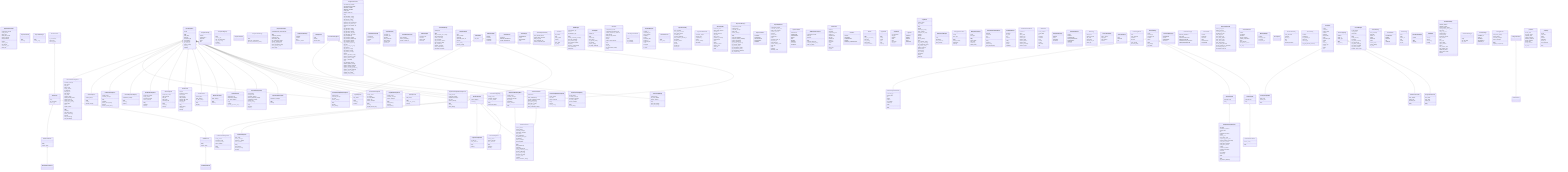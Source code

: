 classDiagram
    %% Container for all application services with dependency injection
    class ApplicationContainer {
        %% compression_service: CompressionService
        +compression_service
        %% config_service: ConfigurationService
        +config_service
        %% data_saver: DataSaver
        +data_saver
        %% email_alert_service: EmailAlertService
        +email_alert_service
        %% sensor_manager: SensorManager
        +sensor_manager
        %% web_application: 'WebApplication'
        +web_application
        %% create: Create application container with all services
        +create()
        %% create_sync: Synchronous factory for NiceGUI compatibility
        +create_sync()
        %% get_status: Get status of all services
        +get_status()
        %% shutdown_sync: Synchronous shutdown for cleanup
        +shutdown_sync()
        %% start_gui: Start NiceGUI application (synchronous)
        +start_gui()
    }
    %% Arduino TC Board sensor implementation
    class ArduinoTCSensor {
        +__init__()
        +sensor_type()
    }
    %% Token-bucket limiter with fairness & burst control.
    class AsyncRateLimiter {
        +__init__()
        +release()
    }
    %% Structured Task manager providing handles and graceful shutdown.
    class AsyncTaskManager {
        +__init__()
        %% create_task: Schedule *coro* and return a :class:`TaskHandle`.
        +create_task()
    }
    %% Base class for all UI components
    class BaseComponent {
        %% config: = config
        +config
        +__init__()
        %% add_child: Add a child component
        +add_child()
        %% cleanup: Cleanup component resources
        +cleanup()
        %% component_id: Get component ID
        +component_id()
        %% get_children: Get all child components
        +get_children()
        %% get_element: Get the rendered element, rendering if necessary
        +get_element()
        %% is_rendered: Check if component has been rendered
        +is_rendered()
        %% remove_child: Remove a child component
        +remove_child()
        %% render: Render the component and return NiceGUI element
        +render()
        %% update: Update component with new data
        +update()
    }
    %% Common functionality shared by sensor implementations.
    class BaseSensor {
        +__init__()
        %% is_connected: Return True if a connection object exists and the sensor is marked connected.
        +is_connected()
        %% sensor_id: Return the configured sensor id.
        +sensor_id()
    }
    %% Controller that captures frames from a camera using cv2.VideoCapture.
    class CameraCaptureController {
        %% controller_type: = ControllerType.CUSTOM
        +controller_type
        %% device_index: = cam_cfg.get('device_index', self.device_index)
        +device_index
        %% fps: = cam_cfg.get('fps', self.fps)
        +fps
        %% height: = params.get('height')
        +height
        %% rotation: = cam_cfg.get('rotation', self.rotation)
        +rotation
        %% uvc_settings: = params.get('uvc_settings', {})
        +uvc_settings
        %% webcam_id: = params.get('cam_id')
        +webcam_id
        %% width: = params.get('width')
        +width
        +__init__()
    }
    %% Component for displaying live camera stream with motion detection overlays.
    class CameraStreamComponent {
        %% controller_manager: = controller_manager
        +controller_manager
        %% fps_counter: = 0
        +fps_counter
        %% fps_label: = ui.label('FPS: --').classes('text-sm text-gray-600')
        +fps_label
        %% frame_count: = 0
        +frame_count
        %% image_element: = ui.image(self.stream_path).classes('border rounded').props('alt="Webcam stream"')
        +image_element
        %% is_streaming: = False
        +is_streaming
        %% last_fps_time: = time.time()
        +last_fps_time
        %% max_height: = max_height
        +max_height
        %% max_width: = max_width
        +max_width
        %% overlay_opacity: = 0.3
        +overlay_opacity
        %% show_bounding_boxes: = bool(overlay_options.get('bounding_boxes', True))
        +show_bounding_boxes
        %% show_frame_diff: = bool(overlay_options.get('frame_diff', False))
        +show_frame_diff
        %% show_motion_mask: = bool(overlay_options.get('motion_mask', False))
        +show_motion_mask
        %% show_motion_overlay: = bool(overlay_options.get('motion_overlay', True))
        +show_motion_overlay
        %% status_label: = ui.label('Stopped').classes('text-sm text-gray-600')
        +status_label
        %% timer: = None
        +timer
        %% update_interval: = update_interval
        +update_interval
        %% __init__: Initialize camera stream component.
        +__init__()
        %% cleanup: Clean up resources.
        +cleanup()
        %% get_latest_frame: Return the most recent processed frame.
        +get_latest_frame()
        %% pause_streaming: Pause/unpause the camera stream.
        +pause_streaming()
        %% render: Render the camera stream component.
        +render()
        %% start_streaming: Start the camera stream.
        +start_streaming()
        %% stop_streaming: Stop the camera stream.
        +stop_streaming()
    }
    %% Mixin providing a standard :py:meth:`_cancel` implementation.
    class CancelableDialogMixin {
    }
    %% Reusable card component
    class CardComponent {
        %% content_factory: = new_content_factory
        +content_factory
        +__init__()
        %% render: Render card component
        +render()
        %% update_content: Update card content with new factory
        +update_content()
    }
    %% Configuration for a UI component
    class ComponentConfig {
        %% classes: str = ''
        +classes
        %% component_id: str
        +component_id
        %% properties: Dict[str, Any] = field(default_factory=dict)
        +properties
        %% styles: Dict[str, str] = field(default_factory=dict)
        +styles
        %% title: Optional[str] = None
        +title
    }
    %% Registry for managing UI components
    class ComponentRegistry {
        +__init__()
        %% cleanup_all: Clean up all components
        +cleanup_all()
        %% get_all_components: Get all registered components
        +get_all_components()
        %% get_component: Get component by ID
        +get_component()
        %% register: Register a component
        +register()
        %% unregister: Unregister a component
        +unregister()
    }
    %% Raised when compression operations fail
    class CompressionError {
    }
    %% Handle compression queue operations for DataManager.
    class CompressionManager {
        +__init__()
        +mark_for_compression()
        +process_compression_queue()
    }
    %% Service for compressing and rotating data files.
    class CompressionService {
        %% COMPRESSION_ALGORITHMS: = {'gzip': {'extension': '.gz', 'compressor': gzip.compress, 'decompressor': gzip.decompress, 'open_func': gzip.open}, 'bz2': {'extension': '.bz2', 'compressor': bz2.compress, 'decompressor': bz2.decompress, 'open_func': bz2.open}, 'lzma': {'extension': '.xz', 'compressor': lzma.compress, 'decompressor': lzma.decompress, 'open_func': lzma.open}, 'zip': {'extension': '.zip', 'compressor': None, 'decompressor': None, 'open_func': None}}
        +COMPRESSION_ALGORITHMS
        %% __init__: Initialize compression service with configuration from config service
        +__init__()
        %% compress_directory: Compress all files in a directory matching a pattern.
        +compress_directory()
        %% compress_file: Compress a single file using configured compression algorithm.
        +compress_file()
        %% decompress_file: Decompress a compressed file.
        +decompress_file()
        %% get_compression_stats: Get statistics about compressed files
        +get_compression_stats()
        %% perform_maintenance: Perform routine maintenance: rotation and cleanup
        +perform_maintenance()
        %% reload_configuration: Reload configuration from config service
        +reload_configuration()
        %% rotate_experiment_data: Rotate experiment data files based on configuration
        +rotate_experiment_data()
        %% rotate_general_data: Rotate general data files based on configuration.
        +rotate_general_data()
        %% rotate_logs: Rotate log files based on configuration
        +rotate_logs()
    }
    %% Configuration for compression operations
    class CompressionSettings {
        %% algorithm: str = 'gzip'
        +algorithm
        %% enabled: bool = True
        +enabled
        %% level: int = 5
        +level
        %% preserve_original: bool = False
        +preserve_original
    }
    %% Represents a configuration section
    class ConfigSection {
        %% data: Dict[str, Any]
        +data
        %% schema: Optional[Dict[str, Any]] = None
        +schema
        %% section_name: str
        +section_name
    }
    %% Raised when configuration operations fail
    class ConfigurationError {
    }
    %% Centralized configuration management with type safety, persistence and schema validation
    class ConfigurationService {
        %% ALGORITHM_SCHEMA: = {'type': 'object', 'properties': {'name': {'type': 'string'}, 'type': {'type': 'string', 'enum': ['smoothing', 'motion_detection', 'state_detection', 'filtering']}, 'enabled': {'type': 'boolean'}, 'settings': {'type': 'object'}}, 'required': ['name', 'type', 'enabled']}
        +ALGORITHM_SCHEMA
        %% CONTROLLER_SCHEMA: = {'type': 'object', 'properties': {'name': {'type': 'string'}, 'type': {'type': 'string', 'enum': ['reactor_state', 'motion_detection', 'camera_capture']}, 'interface': {'type': 'string', 'enum': ['usb_camera', 'network_camera', 'virtual']}, 'enabled': {'type': 'boolean'}, 'device_index': {'type': 'integer'}, 'ip_address': {'type': 'string'}, 'port': {'type': 'integer'}, 'parameters': {'type': 'object'}, 'settings': {'type': 'object'}, 'algorithm': {'type': 'array'}, 'state_output': {'type': 'array'}, 'show_on_dashboard': {'type': 'boolean'}, 'cam_id': {'type': 'string'}}, 'required': ['name', 'type', 'enabled'], 'allOf': [{'if': {'properties': {'interface': {'const': 'usb_camera'}}, 'required': ['interface']}, 'then': {'required': ['device_index']}}, {'if': {'properties': {'interface': {'const': 'network_camera'}}, 'required': ['interface']}, 'then': {'required': ['ip_address', 'port']}}]}
        +CONTROLLER_SCHEMA
        %% SENSOR_SCHEMA: = {'type': 'object', 'properties': {'name': {'type': 'string'}, 'type': {'type': 'string', 'enum': ['temperature', 'pressure', 'flow', 'level', 'ph']}, 'interface': {'type': 'string', 'enum': ['serial', 'usb', 'ethernet', 'modbus']}, 'enabled': {'type': 'boolean'}, 'source': {'type': 'string'}, 'port': {'type': 'string'}, 'channel': {'type': 'integer'}, 'address': {'type': 'string'}, 'baudrate': {'type': 'integer', 'default': 9600}, 'timeout': {'type': 'number', 'default': 2.0}, 'poll_interval_ms': {'type': 'integer'}, 'algorithm': {'type': 'array'}, 'state_output': {'type': 'array'}, 'show_on_dashboard': {'type': 'boolean'}}, 'required': ['name', 'type', 'interface', 'source', 'enabled'], 'allOf': [{'if': {'properties': {'interface': {'const': 'serial'}}, 'required': ['interface']}, 'then': {'required': ['port', 'channel']}}, {'if': {'properties': {'interface': {'const': 'modbus'}}, 'required': ['interface']}, 'then': {'required': ['port', 'address']}}]}
        +SENSOR_SCHEMA
        %% WEBCAM_SCHEMA: = {'type': 'object', 'properties': {'name': {'type': 'string'}, 'device_index': {'type': 'integer'}, 'resolution': {'type': 'array'}, 'fps': {'type': 'integer'}, 'rotation': {'type': 'integer', 'enum': [0, 90, 180, 270]}, 'uvc': {'type': 'object', 'properties': {'brightness': {'type': 'number'}, 'hue': {'type': 'number'}, 'contrast': {'type': 'number'}, 'saturation': {'type': 'number'}, 'sharpness': {'type': 'number'}, 'gamma': {'type': 'number'}, 'white_balance': {'type': 'number'}, 'white_balance_auto': {'type': 'boolean'}, 'gain': {'type': 'number'}, 'backlight_compensation': {'type': 'number'}, 'exposure': {'type': 'number'}, 'exposure_auto': {'type': 'boolean'}}, 'additionalProperties': False}, 'uvc_settings': {'type': 'object'}, 'webcam_id': {'type': 'string'}}, 'required': ['name', 'device_index']}
        +WEBCAM_SCHEMA
        %% config_path: = Path(config_path)
        +config_path
        %% default_config_path: = Path(default_config_path)
        +default_config_path
        +__init__()
        %% add_algorithm_config: Add a new algorithm configuration with validation
        +add_algorithm_config()
        %% add_controller_config: Add a new controller configuration with validation
        +add_controller_config()
        %% add_sensor_config: Add a new sensor configuration with validation
        +add_sensor_config()
        %% add_webcam_config: Add a new webcam configuration with validation
        +add_webcam_config()
        %% generate_next_controller_id: Return the next available controller ID.
        +generate_next_controller_id()
        %% generate_next_sensor_id: Return the next available sensor ID.
        +generate_next_sensor_id()
        %% generate_next_webcam_id: Return the next available webcam ID.
        +generate_next_webcam_id()
        %% get: Get configuration value by dot notation path
        +get()
        %% get_algorithm_config: Get configuration for a specific algorithm
        +get_algorithm_config()
        %% get_algorithm_configs: Get algorithm configs as list of (algorithm_id, config_dict), optionally filtered by algorithm_type
        +get_algorithm_configs()
        %% get_algorithm_settings: Get settings for a specific algorithm
        +get_algorithm_settings()
        %% get_algorithms_by_type: Get all algorithms of a specific type
        +get_algorithms_by_type()
        %% get_algorithms_for_entity: Get algorithm IDs referenced by a sensor or controller
        +get_algorithms_for_entity()
        %% get_configuration: Return the entire configuration cache as a dictionary
        +get_configuration()
        %% get_controller_configs: Get controller configs as list of (controller_id, config_dict), optionally filtered by interface_type
        +get_controller_configs()
        %% get_controller_parameters: Get parameters for a specific controller
        +get_controller_parameters()
        %% get_controller_settings: Get settings for a specific controller
        +get_controller_settings()
        %% get_dashboard_layout: Return stored dashboard layout configuration.
        +get_dashboard_layout()
        %% get_enabled_algorithms: Get all enabled algorithms
        +get_enabled_algorithms()
        %% get_ids: Get all IDs from a config section filtered by interface type.
        +get_ids()
        %% get_raw_config_as_json: Get raw configuration as JSON string
        +get_raw_config_as_json()
        %% get_section: Get raw configuration section value (dict, list, or other types)
        +get_section()
        %% get_sensor_configs: Get sensor configs as list of (sensor_id, config_dict), optionally filtered by interface_type
        +get_sensor_configs()
        %% get_webcam_config: Retrieve a specific webcam configuration by ID.
        +get_webcam_config()
        %% get_webcam_configs: Get webcam configs as list of (webcam_id, config_dict).
        +get_webcam_configs()
        %% reload: Reload configuration from files
        +reload()
        %% remove_algorithm_config: Remove algorithm configuration
        +remove_algorithm_config()
        %% remove_controller_config: Remove controller configuration
        +remove_controller_config()
        %% remove_sensor_config: Remove sensor configuration
        +remove_sensor_config()
        %% reset_to_defaults: Reset configuration to defaults
        +reset_to_defaults()
        %% set: Set configuration value by dot notation path
        +set()
        %% set_dashboard_layout: Persist dashboard layout configuration.
        +set_dashboard_layout()
        %% update_algorithm_config: Update existing algorithm configuration with validation
        +update_algorithm_config()
        %% update_algorithm_settings: Update settings for a specific algorithm
        +update_algorithm_settings()
        %% update_controller_config: Update existing controller configuration with validation
        +update_controller_config()
        %% update_controller_parameters: Update parameters for a specific controller
        +update_controller_parameters()
        %% update_controller_settings: Update settings for a specific controller
        +update_controller_settings()
        %% update_sensor_config: Update existing sensor configuration with validation
        +update_sensor_config()
        %% validate_all_configs: Validate all configurations and return errors by section
        +validate_all_configs()
        %% validate_sensor_config: Public wrapper for validating sensor configuration
        +validate_sensor_config()
    }
    %% Individual controller display card
    class ControllerCardComponent {
        %% config_service: = config_service
        +config_service
        %% controller_config: = controller_config
        +controller_config
        %% controller_manager: = controller_manager
        +controller_manager
        %% timer_attributes: = ['_update_timer']
        +timer_attributes
        +__init__()
        %% render: Render controller card
        +render()
    }
    %% Configuration for controller display cards
    class ControllerCardConfig {
        %% controller_id: str
        +controller_id
        %% controller_type: str
        +controller_type
        %% enabled: bool = True
        +enabled
        %% name: str
        +name
    }
    %% Configuration for a controller
    class ControllerConfig {
        %% controller_id: str
        +controller_id
        %% controller_type: str
        +controller_type
        %% enabled: bool = True
        +enabled
        %% input_controllers: List[str] = field(default_factory=list)
        +input_controllers
        %% input_sensors: List[str] = field(default_factory=list)
        +input_sensors
        %% output_name: Optional[str] = None
        +output_name
        %% parameters: Dict[str, Any] = field(default_factory=dict)
        +parameters
    }
    %% Dialog for creating new controllers with webcam settings.
    class ControllerConfigDialog {
        %% config_service: = config_service
        +config_service
        %% controller_manager: = controller_manager
        +controller_manager
        %% on_save_callback: = on_save_callback
        +on_save_callback
        +__init__()
        +show_add_dialog()
    }
    %% Represents a dependency between controllers
    class ControllerDependency {
        %% data_mapping: Optional[Dict[str, str]] = None Map output keys to input keys
        +data_mapping
        %% source_controller_id: str
        +source_controller_id
        %% target_controller_id: str
        +target_controller_id
    }
    %% Input data for controllers
    class ControllerInput {
        %% controller_data: Dict[str, Any] = field(default_factory=dict)
        +controller_data
        %% metadata: Dict[str, Any] = field(default_factory=dict)
        +metadata
        %% sensor_data: Dict[str, SensorReading] = field(default_factory=dict)
        +sensor_data
        %% timestamp: float = field(default_factory=time.time)
        +timestamp
    }
    %% Manages multiple controllers with dependency resolution and execution orchestration
    class ControllerManager {
        %% manager_id: = manager_id
        +manager_id
        +__init__()
        %% add_controller_from_config: Create and register a controller from configuration.
        +add_controller_from_config()
        %% add_dependency: Add a dependency between controllers
        +add_dependency()
        %% create_controller: Create a controller instance from configuration dict.
        +create_controller()
        %% get_controller: Get a specific controller by ID
        +get_controller()
        %% get_controller_outputs: Get latest outputs from all controllers
        +get_controller_outputs()
        %% get_controller_stats: Get comprehensive statistics for all controllers
        +get_controller_stats()
        %% list_controllers: Get list of all registered controller IDs
        +list_controllers()
        %% register_controller: Register a controller with the manager
        +register_controller()
        %% save_configuration: Save controller configuration to file
        +save_configuration()
        %% unregister_controller: Unregister a controller
        +unregister_controller()
    }
    %% Result from a controller processing stage
    class ControllerResult {
        %% data: Optional[T] = None
        +data
        %% error_message: Optional[str] = None
        +error_message
        %% metadata: Dict[str, Any] = field(default_factory=dict)
        +metadata
        %% processing_time_ms: Optional[float] = None
        +processing_time_ms
        %% success: bool
        +success
        %% error_result: Create an error result
        +error_result()
        %% success_result: Create a successful result
        +success_result()
    }
    %% Comprehensive 4-step controller setup wizard using NiceGUI stepper.
    class ControllerSetupWizardComponent {
        %% config_service: = config_service
        +config_service
        %% controller_manager: = controller_manager
        +controller_manager
        %% on_close: = on_close
        +on_close
        %% sensor_manager: = sensor_manager
        +sensor_manager
        +__init__()
        %% render: Render method required by BaseComponent.
        +render()
        %% show_dialog: Display the controller setup wizard in a dialog.
        +show_dialog()
    }
    %% Base class for controller stages following ProcessingStage pattern
    class ControllerStage {
        %% config: = config
        +config
        %% controller_id: = controller_id
        +controller_id
        %% controller_type: = ControllerType.CUSTOM
        +controller_type
        %% enabled: = config.enabled
        +enabled
        %% status: = ControllerStatus.STOPPED
        +status
        +__init__()
        %% get_output: Get the latest output from this controller
        +get_output()
        %% get_stats: Get controller statistics
        +get_stats()
    }
    %% Controller status enumeration
    class ControllerStatus {
        %% ERROR: = 'error'
        +ERROR
        %% PAUSED: = 'paused'
        +PAUSED
        %% RUNNING: = 'running'
        +RUNNING
        %% STOPPED: = 'stopped'
        +STOPPED
    }
    %% Types of controllers
    class ControllerType {
        %% CUSTOM: = 'custom'
        +CUSTOM
        %% MOTION_DETECTION: = 'motion_detection'
        +MOTION_DETECTION
        %% STATE_DERIVATION: = 'state_derivation'
        +STATE_DERIVATION
    }
    %% Main controllers component
    class ControllersComponent {
        %% config_service: = config_service
        +config_service
        %% controller_manager: = controller_manager
        +controller_manager
        +__init__()
        %% cleanup: Cleanup component
        +cleanup()
        %% pause_refresh_timer: Pause the automatic refresh timer.
        +pause_refresh_timer()
        %% render: Render controllers component
        +render()
        %% resume_refresh_timer: Resume the automatic refresh timer.
        +resume_refresh_timer()
    }
    %% Display component for the currently active experiment
    class CurrentExperimentDisplay {
        %% experiment_manager: = experiment_manager
        +experiment_manager
        +__init__()
        %% cleanup: Cleanup component resources
        +cleanup()
        %% render: Render current experiment display
        +render()
    }
    %% Main dashboard component
    class DashboardComponent {
        %% component_registry: = get_component_registry()
        +component_registry
        %% config_service: = config_service
        +config_service
        %% controller_manager: = controller_manager
        +controller_manager
        %% sensor_manager: = sensor_manager
        +sensor_manager
        +__init__()
        %% cleanup: Cleanup dashboard
        +cleanup()
        %% render: Render dashboard
        +render()
    }
    %% Categories of data managed by the system
    class DataCategory {
        %% EXPERIMENTS: = 'experiments'
        +EXPERIMENTS
        %% LOGS: = 'logs'
        +LOGS
        %% PROCESSED: = 'processed'
        +PROCESSED
        %% RAW: = 'raw'
        +RAW
    }
    %% Main data management component
    class DataComponent {
        %% component_config: = data_component_config or DataComponentConfig()
        +component_config
        %% data_manager: = data_manager
        +data_manager
        %% files_list: = DataFilesList(files_config, self.data_manager, self.component_config)
        +files_list
        %% filter_panel: = DataFilterPanel(filter_config, self.data_manager, self._on_filter_change)
        +filter_panel
        %% overview_card: = DataOverviewCard(overview_config, self.data_manager)
        +overview_card
        +__init__()
        %% cleanup: Cleanup component resources
        +cleanup()
        %% render: Render the complete data management interface
        +render()
    }
    %% Configuration for the data management component
    class DataComponentConfig {
        %% auto_refresh_interval: float = 5.0 seconds
        +auto_refresh_interval
        %% enable_bulk_operations: bool = True
        +enable_bulk_operations
        %% files_per_page: int = 50
        +files_per_page
        %% max_download_files: int = 100
        +max_download_files
        %% show_compressed_files: bool = True
        +show_compressed_files
    }
    %% Files list with pagination and selection
    class DataFilesList {
        %% all_files: List[FileMetadata] = []
        +all_files
        %% component_config: = component_config
        +component_config
        %% current_files: = filtered_files
        +current_files
        %% current_page: = 1
        +current_page
        %% data_manager: = data_manager
        +data_manager
        %% selected_file_paths: = {fid: path for fid, path in self.selected_file_paths.items() if fid in current_file_ids}
        +selected_file_paths
        %% selected_files: = self.selected_files.intersection(current_file_ids)
        +selected_files
        %% total_pages: = 1
        +total_pages
        +__init__()
        %% apply_filters: Apply filters to file list
        +apply_filters()
        %% cleanup: Cleanup component resources including stopping download timer
        +cleanup()
        %% render: Render files list
        +render()
    }
    %% Filter panel for data files
    class DataFilterPanel {
        %% current_filters: = {'category': None, 'status': None, 'sensor_id': '', 'experiment_id': '', 'date_range': (None, None)}
        +current_filters
        %% data_manager: = data_manager
        +data_manager
        %% on_filter_change: = on_filter_change
        +on_filter_change
        +__init__()
        %% render: Render filter panel
        +render()
    }
    %% Index of all managed data files
    class DataIndex {
        %% dir_mtimes: Dict[str, float] = field(default_factory=dict)
        +dir_mtimes
        %% files: Dict[str, FileMetadata]
        +files
        %% last_updated: datetime
        +last_updated
        %% version: str = '1.0'
        +version
        +from_dict()
        +to_dict()
    }
    %% High level interface aggregating indexing and maintenance components.
    class DataManager {
        %% compression_mgr: = CompressionManager(self)
        +compression_mgr
        %% indexer: = Indexer(self)
        +indexer
        %% maintenance_mgr: = MaintenanceManager(self)
        +maintenance_mgr
        +__init__()
        +create_download_package()
        +get_data_overview()
        +get_download_file()
        +get_download_status()
        +list_files()
        +mark_for_compression()
        +scan_directories()
        +shutdown()
    }
    %% Card component displaying data overview statistics
    class DataOverviewCard {
        %% data_manager: = data_manager
        +data_manager
        +__init__()
        %% render: Render overview card
        +render()
    }
    %% Data processing pipeline managing multiple stages
    class DataPipeline {
        %% pipeline_id: = pipeline_id
        +pipeline_id
        +__init__()
        %% add_stage: Add processing stage to pipeline
        +add_stage()
        %% clear_stats: Clear pipeline statistics
        +clear_stats()
        %% get_pipeline_stats: Get pipeline statistics
        +get_pipeline_stats()
        %% get_stage: Get processing stage by ID
        +get_stage()
        %% remove_stage: Remove processing stage from pipeline
        +remove_stage()
        %% set_stage_enabled: Enable/disable processing stage
        +set_stage_enabled()
    }
    %% Service for saving sensor readings (raw and processed) to CSV files with efficient compression and rotation.
    class DataSaver {
        %% compression_service: = None
        +compression_service
        %% compression_threshold_bytes: = compression_threshold_mb * 1024 * 1024
        +compression_threshold_bytes
        %% enable_background_operations: = enable_background_operations
        +enable_background_operations
        %% flush_interval: = flush_interval
        +flush_interval
        %% max_file_age_seconds: = max_file_age_hours * 3600
        +max_file_age_seconds
        %% proc_dir: = base_output_dir / 'processed'
        +proc_dir
        %% raw_dir: = base_output_dir / 'raw'
        +raw_dir
        %% rotation_check_interval: = rotation_check_interval
        +rotation_check_interval
        %% __init__: Initialize DataSaver using either base_output_dir or explicit storage_paths from configuration.
        +__init__()
        %% close: Close all open file handles and cleanup background operations.
        +close()
        %% flush_all: Flush all open buffers.
        +flush_all()
        %% get_performance_stats: Get performance statistics for monitoring.
        +get_performance_stats()
        %% save: Save a SensorReading under the given category ('raw' or 'processed') with performance optimizations.
        +save()
    }
    %% Handle filesystem events to update the index incrementally.
    class DirectoryEventHandler {
        +__init__()
        +on_created()
        +on_modified()
    }
    %% Request for packaging and downloading data files
    class DownloadRequest {
        %% created_at: datetime
        +created_at
        %% download_path: Optional[Path] = None
        +download_path
        %% error_message: Optional[str] = None
        +error_message
        %% expires_at: datetime
        +expires_at
        %% format: str
        +format
        %% processed_files: int = 0
        +processed_files
        %% request_id: str
        +request_id
        %% requested_files: List[str]
        +requested_files
        %% status: str
        +status
        %% total_files: int = 0
        +total_files
        +to_dict()
    }
    %% Simple service for sending alert e-mails using SMTP.
    class EmailAlertService {
        +__init__()
        %% send_alert: Send an alert e-mail. Returns True on success.
        +send_alert()
    }
    %% Card component for displaying experiment information
    class ExperimentCard {
        %% experiment_info: = experiment_info
        +experiment_info
        %% experiment_manager: = experiment_manager
        +experiment_manager
        %% on_action_callback: = on_action_callback
        +on_action_callback
        +__init__()
        %% render: Render experiment card
        +render()
        %% update_experiment_info: Update experiment information and refresh display
        +update_experiment_info()
    }
    %% Main experiment management component
    class ExperimentComponent {
        %% config_dialog: Optional[ExperimentConfigDialog] = None
        +config_dialog
        %% config_service: = config_service
        +config_service
        %% controller_manager: = controller_manager
        +controller_manager
        %% current_experiment_display: = CurrentExperimentDisplay(cast(ExperimentManager, self.experiment_manager))
        +current_experiment_display
        %% experiment_manager: = ExperimentManager(config_service=config_service, sensor_manager=sensor_manager, controller_manager=controller_manager)
        +experiment_manager
        %% history_table: = ExperimentHistoryTable(cast(ExperimentManager, self.experiment_manager))
        +history_table
        %% sensor_manager: = sensor_manager
        +sensor_manager
        +__init__()
        %% cleanup: Cleanup component resources
        +cleanup()
        %% render: Render experiment management interface
        +render()
    }
    %% Configuration for an experiment
    class ExperimentConfig {
        %% auto_compress: bool = True
        +auto_compress
        %% auto_start_controllers: bool = True
        +auto_start_controllers
        %% auto_start_sensors: bool = True
        +auto_start_sensors
        %% controller_ids: List[str] = field(default_factory=list) Empty = all controllers
        +controller_ids
        %% custom_parameters: Dict[str, Any] = field(default_factory=dict)
        +custom_parameters
        %% data_collection_interval_ms: int = 1000
        +data_collection_interval_ms
        %% description: str = ''
        +description
        %% duration_minutes: Optional[int] = None None = unlimited
        +duration_minutes
        %% name: str
        +name
        %% phases: List[Dict[str, Any]] = field(default_factory=list)
        +phases
        %% script_path: Optional[str] = None Future: G-Code or Python scripts
        +script_path
        %% sensor_ids: List[str] = field(default_factory=list) Empty = all sensors
        +sensor_ids
    }
    %% Dialog for experiment configuration
    class ExperimentConfigDialog {
        %% config_service: = config_service
        +config_service
        %% controller_manager: = controller_manager
        +controller_manager
        %% experiment_manager: = experiment_manager
        +experiment_manager
        %% on_save_callback: = on_save_callback
        +on_save_callback
        %% sensor_manager: = sensor_manager
        +sensor_manager
        +__init__()
        %% show_dialog: Show dialog for creating new experiment
        +show_dialog()
    }
    %% Single data point collected during experiment
    class ExperimentDataPoint {
        %% controller_outputs: Dict[str, Any] = field(default_factory=dict)
        +controller_outputs
        %% custom_data: Dict[str, Any] = field(default_factory=dict)
        +custom_data
        %% experiment_id: Optional[str]
        +experiment_id
        %% phase: ExperimentPhase
        +phase
        %% sensor_readings: Dict[str, SensorReading] = field(default_factory=dict)
        +sensor_readings
        %% timestamp: float
        +timestamp
    }
    %% Table component for displaying experiment history
    class ExperimentHistoryTable {
        %% experiment_manager: = experiment_manager
        +experiment_manager
        +__init__()
        %% render: Render experiment history table
        +render()
    }
    %% Data class for experiment display information
    class ExperimentInfo {
        %% controller_count: int
        +controller_count
        %% data_points_collected: int
        +data_points_collected
        %% description: str
        +description
        %% duration_seconds: Optional[float]
        +duration_seconds
        %% end_time: Optional[datetime]
        +end_time
        %% errors_count: int
        +errors_count
        %% estimated_remaining: Optional[str]
        +estimated_remaining
        %% experiment_id: str
        +experiment_id
        %% name: str
        +name
        %% phase: ExperimentPhase
        +phase
        %% progress_percent: float
        +progress_percent
        %% sensor_count: int
        +sensor_count
        %% start_time: Optional[datetime]
        +start_time
        %% state: ExperimentState
        +state
    }
    %% Central manager for experiment lifecycle and data collection.
    class ExperimentManager {
        %% compression_service: = get_compression_service()
        +compression_service
        %% config_service: = config_service
        +config_service
        %% controller_manager: = controller_manager
        +controller_manager
        %% data_saver: = data_saver
        +data_saver
        %% sensor_manager: = sensor_manager
        +sensor_manager
        %% __init__: Initialize experiment manager with service dependencies.
        +__init__()
        %% add_data_callback: Add callback for new data points
        +add_data_callback()
        %% add_state_change_callback: Add callback for state changes
        +add_state_change_callback()
        %% create_experiment: Create a new experiment with given configuration.
        +create_experiment()
        %% delete_experiment: Delete experiment configuration and stored results.
        +delete_experiment()
        %% get_current_experiment: Get currently active experiment ID
        +get_current_experiment()
        %% get_current_phase: Get current experiment phase
        +get_current_phase()
        %% get_current_state: Get current experiment state
        +get_current_state()
        %% get_experiment_config: Get configuration for an experiment
        +get_experiment_config()
        %% get_experiment_result: Get result data for an experiment
        +get_experiment_result()
        %% get_experiment_statistics: Get statistics for an experiment
        +get_experiment_statistics()
        %% list_experiments: List all experiment IDs
        +list_experiments()
    }
    %% Phases within a running experiment
    class ExperimentPhase {
        %% CLEANUP: = 'cleanup'
        +CLEANUP
        %% COOLDOWN: = 'cooldown'
        +COOLDOWN
        %% INITIALIZATION: = 'initialization'
        +INITIALIZATION
        %% PROCESSING: = 'processing'
        +PROCESSING
        %% WARMUP: = 'warmup'
        +WARMUP
    }
    %% Result data from a completed experiment
    class ExperimentResult {
        %% compressed_archive: Optional[Path] = None
        +compressed_archive
        %% controller_outputs_count: int = 0
        +controller_outputs_count
        %% data_points_collected: int = 0
        +data_points_collected
        %% duration_seconds: Optional[float] = None
        +duration_seconds
        %% end_time: Optional[datetime] = None
        +end_time
        %% errors_count: int = 0
        +errors_count
        %% experiment_id: str
        +experiment_id
        %% name: str
        +name
        %% processed_data_dir: Optional[Path] = None
        +processed_data_dir
        %% raw_data_dir: Optional[Path] = None
        +raw_data_dir
        %% result_directory: Optional[Path] = None
        +result_directory
        %% sensor_readings_count: int = 0
        +sensor_readings_count
        %% start_time: datetime
        +start_time
        %% state: ExperimentState
        +state
        %% summary: Dict[str, Any] = field(default_factory=dict)
        +summary
        %% warnings_count: int = 0
        +warnings_count
    }
    %% Comprehensive 4-step experiment setup wizard using NiceGUI stepper.
    class ExperimentSetupWizardComponent {
        %% config_service: = config_service
        +config_service
        %% controller_manager: = controller_manager
        +controller_manager
        %% experiment_manager: = experiment_manager or get_experiment_manager()
        +experiment_manager
        %% on_close: = on_close
        +on_close
        %% sensor_manager: = sensor_manager
        +sensor_manager
        +__init__()
        %% render: Render method required by BaseComponent.
        +render()
        %% show_dialog: Display the experiment setup wizard in a dialog.
        +show_dialog()
    }
    %% States of an experiment lifecycle
    class ExperimentState {
        %% CANCELLED: = 'cancelled'
        +CANCELLED
        %% COMPLETED: = 'completed'
        +COMPLETED
        %% CONFIGURING: = 'configuring'
        +CONFIGURING
        %% FAILED: = 'failed'
        +FAILED
        %% IDLE: = 'idle'
        +IDLE
        %% PAUSED: = 'paused'
        +PAUSED
        %% RUNNING: = 'running'
        +RUNNING
        %% STARTING: = 'starting'
        +STARTING
        %% STOPPING: = 'stopping'
        +STOPPING
    }
    %% Service for rotating and compressing old data files across multiple directories.
    class FileMaintenanceService {
        %% compression_service: = compression_service
        +compression_service
        %% max_age: = max_file_age_seconds
        +max_age
        %% threshold: = compression_threshold_bytes
        +threshold
        +__init__()
        %% compress_directory: Compress all files matching pattern in a directory using compression service.
        +compress_directory()
        %% compress_inactive_files: Compress files exceeding threshold bytes into compressed subdirectory.
        +compress_inactive_files()
        %% rotate_old_files: Rotate files older than max_age seconds into a compressed subdirectory.
        +rotate_old_files()
    }
    %% Metadata information for a data file
    class FileMetadata {
        %% category: DataCategory
        +category
        %% checksum: Optional[str] = None
        +checksum
        %% compressed_path: Optional[Path] = None
        +compressed_path
        %% created_at: datetime
        +created_at
        %% experiment_id: Optional[str] = None
        +experiment_id
        %% file_path: Path
        +file_path
        %% modified_at: datetime
        +modified_at
        %% sensor_id: Optional[str] = None
        +sensor_id
        %% size_bytes: int
        +size_bytes
        %% status: FileStatus
        +status
        %% tags: Optional[List[str]] = None
        +tags
        +from_dict()
        +to_dict()
    }
    %% Status of files in the data management system
    class FileStatus {
        %% ACTIVE: = 'active'
        +ACTIVE
        %% ARCHIVED: = 'archived'
        +ARCHIVED
        %% COMPRESSED: = 'compressed'
        +COMPRESSED
        %% ERROR: = 'error'
        +ERROR
        %% PENDING_COMPRESSION: = 'pending_compression'
        +PENDING_COMPRESSION
    }
    %% Base class for image-based controllers
    class ImageController {
        %% controller_type: = ControllerType.MOTION_DETECTION
        +controller_type
        +__init__()
    }
    %% Provides indexing operations for DataManager.
    class Indexer {
        +__init__()
        +get_data_overview()
        +list_files()
        +load_index()
        +save_index()
        +scan_directories()
    }
    %% Live plotting component for sensor data
    class LivePlotComponent {
        %% plot_config: = plot_config or PlotConfig()
        +plot_config
        %% sensor_manager: = sensor_manager
        +sensor_manager
        %% sensors_to_display: = sensors_to_display
        +sensors_to_display
        %% timer_attributes: = ['_update_timer']
        +timer_attributes
        +__init__()
        %% add_sensor: Add a new sensor to the plot
        +add_sensor()
        %% remove_sensor: Remove a sensor from the plot
        +remove_sensor()
        %% render: Render live plot component
        +render()
    }
    %% Main log management component
    class LogComponent {
        %% log_service: = get_log_service()
        +log_service
        +__init__()
        %% cleanup: Cleanup component
        +cleanup()
        %% render: Render log component
        +render()
    }
    %% Context for tracking logging sessions and requests
    class LogContext {
        +__init__()
        %% clear: Clear all context
        +clear()
        %% copy: Get copy of current context
        +copy()
        %% get: Get context value
        +get()
        %% set: Set context value
        +set()
        %% update: Update context with dictionary
        +update()
    }
    %% Information about a log file
    class LogFileInfo {
        %% is_compressed: bool = False
        +is_compressed
        %% log_type: str
        +log_type
        %% modified: datetime
        +modified
        %% name: str
        +name
        %% path: Path
        +path
        %% size_bytes: int
        +size_bytes
        %% size_mb: float
        +size_mb
    }
    %% Log level enumeration
    class LogLevel {
        %% CRITICAL: = 'CRITICAL'
        +CRITICAL
        %% DEBUG: = 'DEBUG'
        +DEBUG
        %% ERROR: = 'ERROR'
        +ERROR
        %% INFO: = 'INFO'
        +INFO
        %% WARNING: = 'WARNING'
        +WARNING
    }
    %% Comprehensive logging service for CVD Tracker application.
    class LogService {
        %% config_service: = service
        +config_service
        %% log_context: = LogContext()
        +log_context
        %% __init__: Create a new :class:`LogService`.
        +__init__()
        %% audit: Log audit events
        +audit()
        %% cleanup_old_logs: Clean up old log files beyond retention period
        +cleanup_old_logs()
        %% clear_context: Clear logging context
        +clear_context()
        %% compress_old_logs: Compress old log files to save space
        +compress_old_logs()
        %% critical: Log critical message
        +critical()
        %% debug: Log debug message
        +debug()
        %% error: Log error message
        +error()
        %% get_log_stats: Get logging statistics
        +get_log_stats()
        %% info: Log info message
        +info()
        %% log_controller_event: Log controller actions
        +log_controller_event()
        %% log_data_processing: Log data processing events
        +log_data_processing()
        %% log_experiment_event: Log experiment-related events
        +log_experiment_event()
        %% log_sensor_event: Log sensor-related events
        +log_sensor_event()
        %% logging_context: Context manager for setting temporary context
        +logging_context()
        %% performance: Log performance metrics
        +performance()
        %% rotate_logs: Manually rotate all logs
        +rotate_logs()
        %% set_context: Set logging context
        +set_context()
        %% structured: Log structured data as JSON
        +structured()
        %% timer: Context manager for timing operations
        +timer()
        %% warning: Log warning message
        +warning()
    }
    %% Log file viewer component
    class LogViewerComponent {
        %% log_file_info: = log_file_info
        +log_file_info
        %% timer_attributes: = ['_refresh_timer']
        +timer_attributes
        +__init__()
        %% render: Render log viewer card
        +render()
    }
    %% Background maintenance and watcher management for DataManager.
    class MaintenanceManager {
        +__init__()
        +shutdown()
        +start_watchers()
        +start_worker()
    }
    class ManagedProcessPool {
        %% config: = config
        +config
        %% pool_type: = pool_type
        +pool_type
        +__init__()
        +scale_workers()
        +shutdown()
        +submit()
    }
    %% Thread-pool mit Back-Pressure, Robustness, Observability **und** Sandbox.
    class ManagedThreadPool {
        %% config: = cfg
        +config
        %% pool_type: = cfg.pool_type
        +pool_type
        +__init__()
        +cancel_task()
        +get_stats()
        +shutdown()
        +submit_task()
    }
    %% Mock Arduino TC Board for testing when hardware is not available.
    class MockArduinoTCBoardSerial {
        %% baudrate: = baudrate
        +baudrate
        %% connected: = False
        +connected
        %% port: = port
        +port
        %% timeout: = timeout
        +timeout
        +__init__()
        +connect()
        +disconnect()
        +read_temperature()
    }
    %% Arduino TC Board sensor using mock hardware.
    class MockArduinoTCSensor {
    }
    %% RS232 sensor that always uses the mock serial connection.
    class MockRS232Sensor {
    }
    %% Mock RS232 for testing when hardware is not available.
    class MockRS232Serial {
        %% baudrate: = baudrate
        +baudrate
        %% is_open: = False
        +is_open
        %% port: = port
        +port
        %% timeout: = timeout
        +timeout
        +__init__()
        +close()
        +open()
        +readline()
    }
    %% Controller for detecting motion in camera images using background subtraction
    class MotionDetectionController {
        %% algorithm: = params.get('algorithm', 'MOG2') MOG2 or KNN
        +algorithm
        %% confidence_threshold: = params.get('confidence_threshold', 0.5)
        +confidence_threshold
        %% device_index: = cam_cfg.get('device_index', self.device_index)
        +device_index
        %% fps: = cam_cfg.get('fps', self.fps)
        +fps
        %% gaussian_blur_kernel: = params.get('gaussian_blur_kernel', (5, 5))
        +gaussian_blur_kernel
        %% height: = params.get('height')
        +height
        %% learning_rate: = params.get('learning_rate', 0.01)
        +learning_rate
        %% min_contour_area: = params.get('min_contour_area', 500)
        +min_contour_area
        %% morphology_kernel_size: = params.get('morphology_kernel_size', 5)
        +morphology_kernel_size
        %% motion_threshold_percentage: = params.get('motion_threshold_percentage', 1.0)
        +motion_threshold_percentage
        %% multi_frame_enabled: = params.get('multi_frame_enabled', False)
        +multi_frame_enabled
        %% multi_frame_threshold: = params.get('multi_frame_threshold', 0.3)
        +multi_frame_threshold
        %% multi_frame_window: = params.get('multi_frame_window', 30)
        +multi_frame_window
        %% rotation: = cam_cfg.get('rotation', self.rotation)
        +rotation
        %% roundness_enabled: = params.get('roundness_enabled', False)
        +roundness_enabled
        %% roundness_threshold: = params.get('roundness_threshold', 0.7)
        +roundness_threshold
        %% threshold: = params.get('threshold', 25)
        +threshold
        %% uvc_settings: = params.get('uvc_settings', {})
        +uvc_settings
        %% webcam_id: = params.get('cam_id')
        +webcam_id
        %% width: = params.get('width')
        +width
        +__init__()
        %% get_motion_statistics: Get motion detection statistics
        +get_motion_statistics()
    }
    %% Result from motion detection
    class MotionDetectionResult {
        %% confidence: float Confidence score
        +confidence
        %% frame: Optional[np.ndarray] = None Original frame (for visualization)
        +frame
        %% frame_delta: Optional[np.ndarray] = None Frame difference (for visualization)
        +frame_delta
        %% motion_area: float Total area of motion
        +motion_area
        %% motion_bbox: Optional[Tuple[int, int, int, int]] Bounding box (x, y, w, h)
        +motion_bbox
        %% motion_center: Optional[Tuple[int, int]] Center of motion
        +motion_center
        %% motion_detected: bool
        +motion_detected
        %% motion_mask: Optional[np.ndarray] = None Motion mask (for visualization)
        +motion_mask
        %% motion_percentage: float Percentage of frame with motion
        +motion_percentage
        %% motion_regions: int Number of motion regions
        +motion_regions
    }
    %% Moving average filter for sensor readings
    class MovingAverageFilter {
        %% stage_type: = ProcessingStageType.FILTER
        +stage_type
        %% window_size: = window_size
        +window_size
        +__init__()
    }
    %% Individual notification entry
    class Notification {
        %% action_callback: Optional[Callable] = None
        +action_callback
        %% action_label: Optional[str] = None
        +action_label
        %% id: str
        +id
        %% message: str
        +message
        %% metadata: Dict[str, Any] = field(default_factory=dict)
        +metadata
        %% read: bool = False
        +read
        %% severity: NotificationSeverity
        +severity
        %% source: NotificationSource
        +source
        %% timestamp: datetime
        +timestamp
        %% title: str
        +title
    }
    %% Notification center component for collecting and displaying system notifications
    class NotificationCenter {
        %% check_interval: float = float(config_service.get('ui.notification_center.update_interval_s', None, 5))
        +check_interval
        %% config_service: = config_service
        +config_service
        %% controller_manager: = controller_manager
        +controller_manager
        %% experiment_manager: = experiment_manager
        +experiment_manager
        %% log_service: = get_log_service()
        +log_service
        %% max_notifications: int = config_service.get('ui.notification_center.max_notifications', int, 500)
        +max_notifications
        %% notification_history_file: Path = Path(config_service.get('ui.notification_center.history_file', str, 'data/notifications/history.json'))
        +notification_history_file
        %% notifications: = [n for n in self.notifications if n.id != notification_id]
        +notifications
        %% sensor_manager: = sensor_manager
        +sensor_manager
        %% timer_attributes: = ['_update_timer']
        +timer_attributes
        %% __init__: Initialize notification center
        +__init__()
        %% add_notification: Add a new notification
        +add_notification()
        %% cleanup: Cleanup component resources
        +cleanup()
        %% clear_notifications: Clear all notifications
        +clear_notifications()
        %% create_notification_button: Create the notification center button for the header
        +create_notification_button()
        %% delete_notification: Delete a specific notification
        +delete_notification()
        %% get_unread_count: Get count of unread notifications
        +get_unread_count()
        %% mark_all_as_read: Mark all notifications as read
        +mark_all_as_read()
        %% mark_as_read: Mark a notification as read
        +mark_as_read()
        %% render: Render the component (not used - button is created on demand)
        +render()
        %% show_notification_dialog: Show the notification center menu as a dropdown
        +show_notification_dialog()
    }
    %% Mixin providing monitoring helpers for NotificationCenter.
    class NotificationMonitoringMixin {
        %% config_service: Any
        +config_service
        %% controller_manager: Optional[Any]
        +controller_manager
        %% experiment_manager: Optional[Any]
        +experiment_manager
        %% log_service: Any
        +log_service
        %% notifications: list
        +notifications
        %% sensor_manager: Optional[Any]
        +sensor_manager
        %% __init__: Initialize monitoring state defaults
        +__init__()
    }
    %% Severity levels for notifications
    class NotificationSeverity {
        %% ERROR: = 'error'
        +ERROR
        %% INFO: = 'info'
        +INFO
        %% SUCCESS: = 'success'
        +SUCCESS
        %% WARNING: = 'warning'
        +WARNING
    }
    %% Sources of notifications
    class NotificationSource {
        %% AUDIT: = 'audit'
        +AUDIT
        %% CONFIG: = 'config'
        +CONFIG
        %% CONTROLLER: = 'controller'
        +CONTROLLER
        %% DATA_PROCESSING: = 'data_processing'
        +DATA_PROCESSING
        %% EXPERIMENT: = 'experiment'
        +EXPERIMENT
        %% SENSOR: = 'sensor'
        +SENSOR
        %% SYSTEM: = 'system'
        +SYSTEM
    }
    %% Mixin providing UI rendering helpers for NotificationCenter.
    class NotificationUIMixin {
        %% notifications: = []
        +notifications
        %% clear_notifications: Clear all notifications.
        +clear_notifications()
        +create_notification_button()
        %% delete_notification: Delete a notification.
        +delete_notification()
        %% get_unread_count: Return count of unread notifications.
        +get_unread_count()
        %% mark_all_as_read: Mark all notifications as read.
        +mark_all_as_read()
        %% mark_as_read: Mark a single notification as read.
        +mark_as_read()
        +show_notification_dialog()
    }
    %% Outlier detection and removal filter
    class OutlierDetectionFilter {
        %% min_samples: = min_samples
        +min_samples
        %% stage_type: = ProcessingStageType.VALIDATE
        +stage_type
        %% threshold_std: = threshold_std
        +threshold_std
        +__init__()
    }
    %% Configuration for live plot
    class PlotConfig {
        %% auto_scale: bool = True
        +auto_scale
        %% history_seconds: int = 3600
        +history_seconds
        %% line_width: int = 2
        +line_width
        %% max_points: int = 2000
        +max_points
        %% refresh_rate_ms: int = 500
        +refresh_rate_ms
        %% show_grid: bool = True
        +show_grid
    }
    class ProcessPoolConfig {
        %% kill_on_timeout: bool = False
        +kill_on_timeout
        %% kill_signal: int = signal.SIGTERM
        +kill_signal
        %% max_workers: int | None = None
        +max_workers
        %% timeout: float | None = None
        +timeout
    }
    class ProcessPoolType {
        %% CPU: = 'cpu'
        +CPU
        %% DEFAULT: = 'default'
        +DEFAULT
        %% ML: = 'ml'
        +ML
    }
    %% Result from a processing stage
    class ProcessingResult {
        %% data: Optional[T] = None
        +data
        %% error_message: Optional[str] = None
        +error_message
        %% metadata: Dict[str, Any] = field(default_factory=dict)
        +metadata
        %% success: bool
        +success
        %% error_result: Create an error result
        +error_result()
        %% success_result: Create a successful result
        +success_result()
    }
    %% Base class for data processing stages
    class ProcessingStage {
        %% enabled: = enabled
        +enabled
        %% stage_id: = stage_id
        +stage_id
        %% stage_type: = ProcessingStageType.FILTER
        +stage_type
        +__init__()
        %% get_stats: Get processing statistics
        +get_stats()
    }
    %% Types of processing stages
    class ProcessingStageType {
        %% AGGREGATE: = 'aggregate'
        +AGGREGATE
        %% FILTER: = 'filter'
        +FILTER
        %% TRANSFORM: = 'transform'
        +TRANSFORM
        %% VALIDATE: = 'validate'
        +VALIDATE
    }
    %% RS232 sensor implementation
    class RS232Sensor {
        +__init__()
        +sensor_type()
    }
    %% Validate sensor readings are within expected range
    class RangeValidationFilter {
        %% max_value: = max_value
        +max_value
        %% min_value: = min_value
        +min_value
        %% stage_type: = ProcessingStageType.VALIDATE
        +stage_type
        +__init__()
    }
    %% Types of reactor alarms
    class ReactorAlarmType {
        %% MOTION_ANOMALY: = 'motion_anomaly'
        +MOTION_ANOMALY
        %% NO_DATA: = 'no_data'
        +NO_DATA
        %% OVERTEMPERATURE: = 'overtemperature'
        +OVERTEMPERATURE
        %% SENSOR_FAILURE: = 'sensor_failure'
        +SENSOR_FAILURE
        %% TEMPERATURE_GRADIENT: = 'temperature_gradient'
        +TEMPERATURE_GRADIENT
        %% UNDERTEMPERATURE: = 'undertemperature'
        +UNDERTEMPERATURE
    }
    %% Reactor operational states
    class ReactorState {
        %% ALARM: = 'alarm'
        +ALARM
        %% COOLING: = 'cooling'
        +COOLING
        %% HEATING: = 'heating'
        +HEATING
        %% IDLE: = 'idle'
        +IDLE
        %% PROCESSING: = 'processing'
        +PROCESSING
        %% UNKNOWN: = 'unknown'
        +UNKNOWN
    }
    %% Configuration for reactor state derivation
    class ReactorStateConfig {
        %% alarm_temp_max: float = 200.0
        +alarm_temp_max
        %% alarm_temp_min: float = 0.0
        +alarm_temp_min
        %% confidence_threshold: float = 0.7
        +confidence_threshold
        %% heating_temp_min: float = 40.0
        +heating_temp_min
        %% idle_temp_max: float = 35.0
        +idle_temp_max
        %% max_sensor_age: float = 10.0 Max seconds for valid sensor data
        +max_sensor_age
        %% max_temp_gradient: float = 50.0 Max °C difference between sensors
        +max_temp_gradient
        %% min_sensor_count: int = 1
        +min_sensor_count
        %% min_state_duration: float = 5.0 Minimum seconds before state change
        +min_state_duration
        %% min_valid_sensors: int = 1
        +min_valid_sensors
        %% motion_alarm_threshold: float = 30.0 seconds of no motion in processing
        +motion_alarm_threshold
        %% motion_required_for_processing: bool = True
        +motion_required_for_processing
        %% processing_temp_max: float = 150.0
        +processing_temp_max
        %% processing_temp_min: float = 80.0
        +processing_temp_min
    }
    %% Controller for deriving reactor operational states
    class ReactorStateController {
        %% reactor_config: = defaults
        +reactor_config
        +__init__()
    }
    %% Reactor state information
    class ReactorStateData {
        %% alarms: List[ReactorAlarmType]
        +alarms
        %% confidence: float 0.0 to 1.0
        +confidence
        %% metadata: Dict[str, Any]
        +metadata
        %% motion_detected: bool
        +motion_detected
        %% primary_temperature: Optional[float]
        +primary_temperature
        %% state: ReactorState
        +state
        %% state_duration: float seconds in current state
        +state_duration
        %% temperature_sensors: Dict[str, Optional[float]] allow None for invalid readings
        +temperature_sensors
        %% to_dict: Return a serializable dictionary representation of this data.
        +to_dict()
    }
    %% Configuration for file rotation
    class RotationSettings {
        %% enabled: bool = True
        +enabled
        %% max_age_days: int = 7
        +max_age_days
        %% max_files: int = 10
        +max_files
        %% max_size_mb: int = 100
        +max_size_mb
    }
    %% Raised when a callable violates sandbox rules.
    class SecurityError {
    }
    %% Individual sensor display card
    class SensorCardComponent {
        %% config_service: = config_service
        +config_service
        %% on_deleted: = on_deleted
        +on_deleted
        %% on_edit_callback: = on_edit_callback
        +on_edit_callback
        %% sensor_info: = sensor_info
        +sensor_info
        %% sensor_manager: = sensor_manager
        +sensor_manager
        +__init__()
        %% render: Render sensor card
        +render()
        %% update_sensor_info: Update sensor information and refresh display
        +update_sensor_info()
    }
    %% Configuration for sensor display cards
    class SensorCardConfig {
        %% error_threshold: Optional[float] = None
        +error_threshold
        %% precision: int = 1
        +precision
        %% sensor_id: str
        +sensor_id
        %% title: str
        +title
        %% unit: str = '°C'
        +unit
        %% warning_threshold: Optional[float] = None
        +warning_threshold
    }
    %% Configuration for a sensor instance
    class SensorConfig {
        %% enabled: bool = True
        +enabled
        %% parameters: Dict[str, Any] = field(default_factory=dict)
        +parameters
        %% poll_interval_ms: int = 1000
        +poll_interval_ms
        %% sensor_id: str
        +sensor_id
        %% sensor_type: str
        +sensor_type
        %% get_poll_interval_seconds: Get polling interval in seconds
        +get_poll_interval_seconds()
    }
    %% Dialog for sensor configuration
    class SensorConfigDialog {
        %% config_service: = config_service
        +config_service
        %% on_save_callback: = on_save_callback
        +on_save_callback
        %% sensor_manager: = sensor_manager
        +sensor_manager
        +__init__()
        %% show_add_dialog: Show dialog for adding new sensor
        +show_add_dialog()
        %% show_edit_dialog: Show dialog for editing existing sensor
        +show_edit_dialog()
    }
    %% Data class for sensor information
    class SensorInfo {
        %% config: Dict[str, Any]
        +config
        %% connected: bool
        +connected
        %% current_value: Optional[float]
        +current_value
        %% enabled: bool
        +enabled
        %% interface: str
        +interface
        %% last_reading: Optional[float]
        +last_reading
        %% name: str
        +name
        %% poll_interval_ms: int
        +poll_interval_ms
        %% polling: bool
        +polling
        %% port: str
        +port
        %% sensor_id: str
        +sensor_id
        %% sensor_type: str
        +sensor_type
        %% source: str
        +source
        %% status: str
        +status
        %% unit: str = '°C'
        +unit
    }
    %% Base interface for all sensor types
    class SensorInterface {
        %% is_connected: Check if sensor is connected and ready
        +is_connected()
        %% sensor_id: Unique identifier for this sensor
        +sensor_id()
        %% sensor_type: Type identifier for this sensor (e.g., 'arduino_tc_board', 'rs232')
        +sensor_type()
    }
    %% Manages sensor lifecycle, polling, and data collection
    class SensorManager {
        %% config_service: = config_service
        +config_service
        %% data_pipeline: = data_pipeline
        +data_pipeline
        %% data_saver: = data_saver
        +data_saver
        +__init__()
        %% create_sensor: Create sensor instance from configuration
        +create_sensor()
        %% executor: Thread pool executor used for sensor operations.
        +executor()
        %% get_active_sensors: Get list of active sensor IDs
        +get_active_sensors()
        %% get_all_sensors: Get list of all registered sensor IDs
        +get_all_sensors()
        %% get_latest_readings: Get latest readings from all sensors
        +get_latest_readings()
        %% get_sensor_reading: Get latest reading from specific sensor
        +get_sensor_reading()
        %% get_sensor_status: Get status information for all sensors
        +get_sensor_status()
        %% register_sensor_type: Register a new sensor type
        +register_sensor_type()
    }
    %% Data structure for sensor readings
    class SensorReading {
        %% error_message: Optional[str] = None
        +error_message
        %% metadata: Dict[str, Any] = field(default_factory=dict)
        +metadata
        %% sensor_id: str
        +sensor_id
        %% status: SensorStatus = SensorStatus.OK
        +status
        %% timestamp: float
        +timestamp
        %% value: Optional[float]
        +value
        %% create_error: Create an error reading
        +create_error()
        %% create_offline: Create an offline reading
        +create_offline()
        %% is_valid: Check if reading contains valid data
        +is_valid()
    }
    %% Comprehensive 4-step sensor setup wizard using NiceGUI stepper.
    class SensorSetupWizardComponent {
        %% config_service: = config_service
        +config_service
        %% on_close: = on_close
        +on_close
        %% sensor_manager: = sensor_manager
        +sensor_manager
        +__init__()
        %% render: Render method required by BaseComponent.
        +render()
        %% show_dialog: Display the sensor setup wizard in a dialog.
        +show_dialog()
    }
    %% Status enumeration for sensor readings
    class SensorStatus {
        %% CALIBRATING: = 'calibrating'
        +CALIBRATING
        %% ERROR: = 'error'
        +ERROR
        %% OFFLINE: = 'offline'
        +OFFLINE
        %% OK: = 'ok'
        +OK
        %% TIMEOUT: = 'timeout'
        +TIMEOUT
    }
    %% Main sensors management component
    class SensorsComponent {
        %% config_service: = config_service
        +config_service
        %% sensor_manager: = sensor_manager
        +sensor_manager
        %% timer_attributes: = ['_refresh_timer']
        +timer_attributes
        +__init__()
        %% cleanup: Cleanup component resources
        +cleanup()
        %% render: Render the sensors component
        +render()
    }
    %% Configuration for individual data series
    class SeriesConfig {
        %% color: str
        +color
        %% label: str
        +label
        %% sensor_id: str
        +sensor_id
        %% unit: str = '°C'
        +unit
        %% visible: bool = True
        +visible
        %% y_axis: str = 'y1'
        +y_axis
    }
    %% Wizard to guide initial setup of sensors and controllers.
    class SetupWizardComponent {
        %% config_service: = config_service
        +config_service
        %% controller_manager: = controller_manager
        +controller_manager
        %% sensor_manager: = sensor_manager
        +sensor_manager
        +__init__()
        %% close_dialog: Close the setup wizard dialog if open.
        +close_dialog()
        %% render: Render stepper UI.
        +render()
        %% show_dialog: Display the setup wizard inside a dialog.
        +show_dialog()
    }
    %% Base class for state derivation controllers
    class StateController {
        %% controller_type: = ControllerType.STATE_DERIVATION
        +controller_type
        +__init__()
    }
    %% Custom formatter for structured JSON logging
    class StructuredFormatter {
        %% context: = context
        +context
        +__init__()
        %% format: Format log record as JSON
        +format()
    }
    %% Tab component for organizing content
    class TabComponent {
        %% tabs_config: = tabs_config
        +tabs_config
        %% __init__: Initialize TabComponent with tabs configuration
        +__init__()
        %% create_tab_panels: Create tab panels for the tabs
        +create_tab_panels()
        %% render: Render tab component
        +render()
    }
    %% A lightweight wrapper around ``asyncio.Task`` for fluent use.
    class TaskHandle {
        +cancel()
        +done()
        +exception()
        +result()
    }
    class ThreadPoolConfig {
        %% allowed_callables: Optional[Set[str]] = None {"module.func", ...}
        +allowed_callables
        %% allowed_modules: Optional[Set[str]] = None {"src.sensors", ...}
        +allowed_modules
        %% circuit_breaker_failures: int | None = None
        +circuit_breaker_failures
        %% circuit_breaker_reset_timeout: float | None = 60.0
        +circuit_breaker_reset_timeout
        %% cpu_factor: float = 4.0
        +cpu_factor
        %% deny_cpu_bound: bool = False simple heuristic
        +deny_cpu_bound
        %% enable_metrics: bool = False
        +enable_metrics
        %% enable_tracing: bool = False
        +enable_tracing
        %% hysteresis_seconds: float = 1.0 NEU: Verzögerung für Circuit-Breaker Hysterese
        +hysteresis_seconds
        %% max_workers: int | None = None
        +max_workers
        %% nice: int | None = None
        +nice
        %% pool_type: ThreadPoolType = ThreadPoolType.GENERAL
        +pool_type
        %% queue_block: bool = True
        +queue_block
        %% queue_maxsize: int | None = None
        +queue_maxsize
        %% retries: int = 0
        +retries
        %% retry_backoff_base: float = 0.5
        +retry_backoff_base
        %% retry_backoff_max: float = 5.0
        +retry_backoff_max
        %% shutdown_timeout: float | None = 30.0
        +shutdown_timeout
        %% thread_name_prefix: str = 'CVDTracker'
        +thread_name_prefix
        %% timeout: float | None = None
        +timeout
    }
    %% Singleton-Orchestrator für mehrere ManagedThreadPools.
    class ThreadPoolManager {
        +__init__()
        +get_all_stats()
        +get_pool()
    }
    class ThreadPoolType {
        %% CAMERA_IO: = 'camera_io'
        +CAMERA_IO
        %% FILE_IO: = 'file_io'
        +FILE_IO
        %% GENERAL: = 'general'
        +GENERAL
        %% NETWORK_IO: = 'network_io'
        +NETWORK_IO
        %% SENSOR_IO: = 'sensor_io'
        +SENSOR_IO
    }
    %% Base component with timer cleanup support
    class TimedComponent {
        %% timer_attributes: List[str] = ['_timer']
        +timer_attributes
        %% cleanup: Cancel timers and clean up
        +cleanup()
    }
    %% Raised when configuration validation fails
    class ValidationError {
    }
    %% Main web application managing NiceGUI interface and routing
    class WebApplication {
        %% component_registry: = get_component_registry()
        +component_registry
        %% config_service: = config_service
        +config_service
        %% controller_manager: = create_cvd_controller_manager()
        +controller_manager
        %% sensor_manager: = sensor_manager
        +sensor_manager
        +__init__()
        %% register_components: Register all UI components and routes with NiceGUI
        +register_components()
    }
    %% Common functionality for wizard-like GUI components.
    class WizardMixin {
        %% on_close: Optional[Callable[[], None]] = None
        +on_close
    }
    class _PoolStats {
        %% active_tasks: int = 0
        +active_tasks
        %% cb_open_events: int = 0
        +cb_open_events
        %% rejected_tasks: int = 0
        +rejected_tasks
        %% retries_performed: int = 0
        +retries_performed
        %% sandbox_violations: int = 0
        +sandbox_violations
        %% tasks_completed: int = 0
        +tasks_completed
        %% tasks_failed: int = 0
        +tasks_failed
        %% tasks_submitted: int = 0
        +tasks_submitted
        +as_dict()
    }
    class _Telemetry {
        %% active: int = 0
        +active
        %% cancelled: int = 0
        +cancelled
        %% failed: int = 0
        +failed
        %% finished: int = 0
        +finished
        %% submitted: int = 0
        +submitted
        %% timed_out: int = 0
        +timed_out
        %% total_wall_time: float = 0.0
        +total_wall_time
        +inc()
    }
    BaseSensor <|-- ArduinoTCSensor
    SensorInterface <|-- BaseSensor
    ControllerStage <|-- CameraCaptureController
    BaseComponent <|-- CameraStreamComponent
    BaseComponent <|-- CardComponent
    TimedComponent <|-- ControllerCardComponent
    CancelableDialogMixin <|-- ControllerConfigDialog
    WizardMixin <|-- ControllerSetupWizardComponent
    BaseComponent <|-- ControllerSetupWizardComponent
    BaseComponent <|-- ControllersComponent
    BaseComponent <|-- CurrentExperimentDisplay
    BaseComponent <|-- DashboardComponent
    BaseComponent <|-- DataComponent
    BaseComponent <|-- DataFilesList
    BaseComponent <|-- DataFilterPanel
    BaseComponent <|-- DataOverviewCard
    BaseComponent <|-- ExperimentCard
    BaseComponent <|-- ExperimentComponent
    CancelableDialogMixin <|-- ExperimentConfigDialog
    BaseComponent <|-- ExperimentHistoryTable
    WizardMixin <|-- ExperimentSetupWizardComponent
    BaseComponent <|-- ExperimentSetupWizardComponent
    ControllerStage <|-- ImageController
    TimedComponent <|-- LivePlotComponent
    BaseComponent <|-- LogComponent
    TimedComponent <|-- LogViewerComponent
    ArduinoTCSensor <|-- MockArduinoTCSensor
    RS232Sensor <|-- MockRS232Sensor
    ImageController <|-- MotionDetectionController
    ProcessingStage <|-- MovingAverageFilter
    NotificationMonitoringMixin <|-- NotificationCenter
    NotificationUIMixin <|-- NotificationCenter
    TimedComponent <|-- NotificationCenter
    ProcessingStage <|-- OutlierDetectionFilter
    BaseSensor <|-- RS232Sensor
    ProcessingStage <|-- RangeValidationFilter
    StateController <|-- ReactorStateController
    BaseComponent <|-- SensorCardComponent
    CancelableDialogMixin <|-- SensorConfigDialog
    WizardMixin <|-- SensorSetupWizardComponent
    BaseComponent <|-- SensorSetupWizardComponent
    TimedComponent <|-- SensorsComponent
    BaseComponent <|-- SetupWizardComponent
    ControllerStage <|-- StateController
    BaseComponent <|-- TabComponent
    BaseComponent <|-- TimedComponent
    ConfigurationError <|-- ValidationError